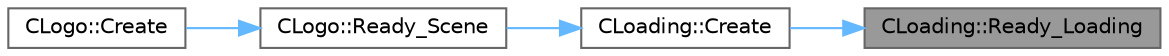 digraph "CLoading::Ready_Loading"
{
 // LATEX_PDF_SIZE
  bgcolor="transparent";
  edge [fontname=Helvetica,fontsize=10,labelfontname=Helvetica,labelfontsize=10];
  node [fontname=Helvetica,fontsize=10,shape=box,height=0.2,width=0.4];
  rankdir="RL";
  Node1 [id="Node000001",label="CLoading::Ready_Loading",height=0.2,width=0.4,color="gray40", fillcolor="grey60", style="filled", fontcolor="black",tooltip=" "];
  Node1 -> Node2 [id="edge4_Node000001_Node000002",dir="back",color="steelblue1",style="solid",tooltip=" "];
  Node2 [id="Node000002",label="CLoading::Create",height=0.2,width=0.4,color="grey40", fillcolor="white", style="filled",URL="$class_c_loading.html#ae4f70fb60ae5fbf89197d782eb63ef9f",tooltip=" "];
  Node2 -> Node3 [id="edge5_Node000002_Node000003",dir="back",color="steelblue1",style="solid",tooltip=" "];
  Node3 [id="Node000003",label="CLogo::Ready_Scene",height=0.2,width=0.4,color="grey40", fillcolor="white", style="filled",URL="$class_c_logo.html#a1f3ddc6b95ddcdd55147196fa9c761fb",tooltip=" "];
  Node3 -> Node4 [id="edge6_Node000003_Node000004",dir="back",color="steelblue1",style="solid",tooltip=" "];
  Node4 [id="Node000004",label="CLogo::Create",height=0.2,width=0.4,color="grey40", fillcolor="white", style="filled",URL="$class_c_logo.html#a51f78451ee26a1da778e226c80ef7f03",tooltip=" "];
}
